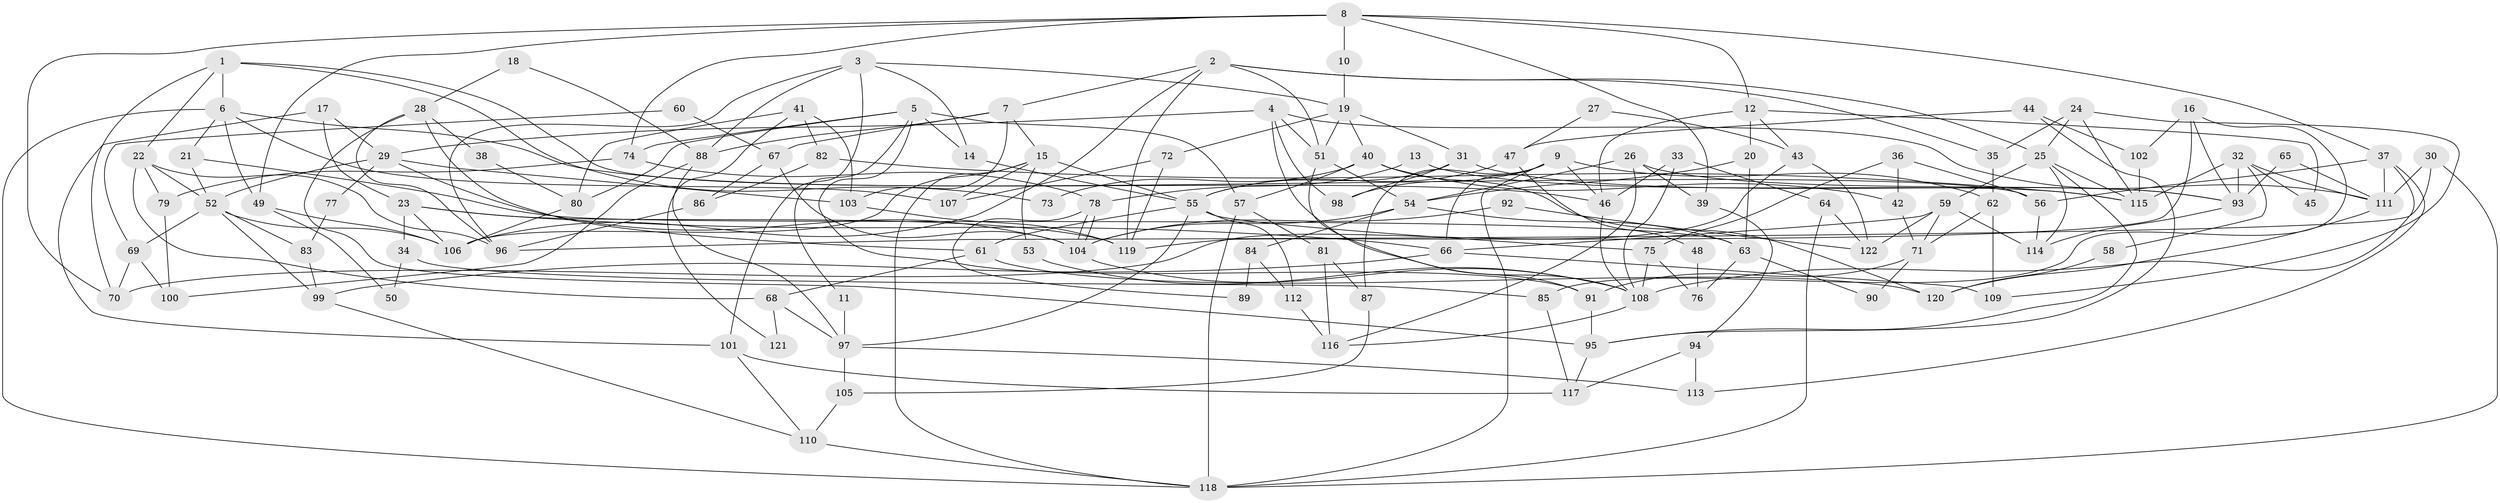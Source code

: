 // coarse degree distribution, {5: 0.2, 7: 0.058823529411764705, 8: 0.047058823529411764, 6: 0.15294117647058825, 2: 0.11764705882352941, 3: 0.21176470588235294, 4: 0.16470588235294117, 9: 0.03529411764705882, 19: 0.011764705882352941}
// Generated by graph-tools (version 1.1) at 2025/18/03/04/25 18:18:53]
// undirected, 122 vertices, 244 edges
graph export_dot {
graph [start="1"]
  node [color=gray90,style=filled];
  1;
  2;
  3;
  4;
  5;
  6;
  7;
  8;
  9;
  10;
  11;
  12;
  13;
  14;
  15;
  16;
  17;
  18;
  19;
  20;
  21;
  22;
  23;
  24;
  25;
  26;
  27;
  28;
  29;
  30;
  31;
  32;
  33;
  34;
  35;
  36;
  37;
  38;
  39;
  40;
  41;
  42;
  43;
  44;
  45;
  46;
  47;
  48;
  49;
  50;
  51;
  52;
  53;
  54;
  55;
  56;
  57;
  58;
  59;
  60;
  61;
  62;
  63;
  64;
  65;
  66;
  67;
  68;
  69;
  70;
  71;
  72;
  73;
  74;
  75;
  76;
  77;
  78;
  79;
  80;
  81;
  82;
  83;
  84;
  85;
  86;
  87;
  88;
  89;
  90;
  91;
  92;
  93;
  94;
  95;
  96;
  97;
  98;
  99;
  100;
  101;
  102;
  103;
  104;
  105;
  106;
  107;
  108;
  109;
  110;
  111;
  112;
  113;
  114;
  115;
  116;
  117;
  118;
  119;
  120;
  121;
  122;
  1 -- 56;
  1 -- 22;
  1 -- 6;
  1 -- 70;
  1 -- 73;
  2 -- 7;
  2 -- 51;
  2 -- 25;
  2 -- 35;
  2 -- 106;
  2 -- 119;
  3 -- 14;
  3 -- 88;
  3 -- 19;
  3 -- 96;
  3 -- 101;
  4 -- 29;
  4 -- 108;
  4 -- 51;
  4 -- 98;
  4 -- 111;
  5 -- 80;
  5 -- 91;
  5 -- 11;
  5 -- 14;
  5 -- 57;
  5 -- 74;
  6 -- 118;
  6 -- 21;
  6 -- 46;
  6 -- 49;
  6 -- 107;
  7 -- 103;
  7 -- 15;
  7 -- 67;
  7 -- 88;
  8 -- 49;
  8 -- 70;
  8 -- 10;
  8 -- 12;
  8 -- 37;
  8 -- 39;
  8 -- 74;
  9 -- 46;
  9 -- 98;
  9 -- 62;
  9 -- 66;
  9 -- 87;
  9 -- 118;
  10 -- 19;
  11 -- 97;
  12 -- 46;
  12 -- 20;
  12 -- 43;
  12 -- 45;
  13 -- 115;
  13 -- 78;
  14 -- 55;
  15 -- 107;
  15 -- 118;
  15 -- 53;
  15 -- 55;
  15 -- 106;
  16 -- 93;
  16 -- 119;
  16 -- 85;
  16 -- 102;
  17 -- 23;
  17 -- 101;
  17 -- 29;
  18 -- 88;
  18 -- 28;
  19 -- 51;
  19 -- 31;
  19 -- 40;
  19 -- 72;
  20 -- 54;
  20 -- 63;
  21 -- 52;
  21 -- 63;
  22 -- 96;
  22 -- 79;
  22 -- 52;
  22 -- 68;
  23 -- 106;
  23 -- 66;
  23 -- 34;
  23 -- 119;
  24 -- 25;
  24 -- 109;
  24 -- 35;
  24 -- 115;
  25 -- 59;
  25 -- 95;
  25 -- 114;
  25 -- 115;
  26 -- 93;
  26 -- 54;
  26 -- 39;
  26 -- 116;
  27 -- 43;
  27 -- 47;
  28 -- 61;
  28 -- 95;
  28 -- 38;
  28 -- 96;
  29 -- 52;
  29 -- 77;
  29 -- 103;
  29 -- 104;
  30 -- 118;
  30 -- 96;
  30 -- 111;
  31 -- 55;
  31 -- 93;
  31 -- 98;
  32 -- 111;
  32 -- 115;
  32 -- 45;
  32 -- 58;
  32 -- 93;
  33 -- 46;
  33 -- 108;
  33 -- 64;
  34 -- 85;
  34 -- 50;
  35 -- 62;
  36 -- 56;
  36 -- 42;
  36 -- 75;
  37 -- 111;
  37 -- 56;
  37 -- 108;
  37 -- 113;
  38 -- 80;
  39 -- 94;
  40 -- 120;
  40 -- 42;
  40 -- 57;
  40 -- 73;
  41 -- 82;
  41 -- 103;
  41 -- 80;
  41 -- 121;
  42 -- 71;
  43 -- 122;
  43 -- 70;
  44 -- 102;
  44 -- 95;
  44 -- 47;
  46 -- 108;
  47 -- 55;
  47 -- 48;
  48 -- 76;
  49 -- 106;
  49 -- 50;
  51 -- 54;
  51 -- 91;
  52 -- 106;
  52 -- 69;
  52 -- 83;
  52 -- 99;
  53 -- 108;
  54 -- 63;
  54 -- 104;
  54 -- 84;
  55 -- 75;
  55 -- 61;
  55 -- 97;
  55 -- 112;
  56 -- 114;
  57 -- 81;
  57 -- 118;
  58 -- 120;
  59 -- 66;
  59 -- 114;
  59 -- 71;
  59 -- 122;
  60 -- 69;
  60 -- 67;
  61 -- 68;
  61 -- 120;
  62 -- 71;
  62 -- 109;
  63 -- 76;
  63 -- 90;
  64 -- 118;
  64 -- 122;
  65 -- 111;
  65 -- 93;
  66 -- 99;
  66 -- 109;
  67 -- 104;
  67 -- 86;
  68 -- 97;
  68 -- 121;
  69 -- 70;
  69 -- 100;
  71 -- 90;
  71 -- 91;
  72 -- 119;
  72 -- 107;
  74 -- 78;
  74 -- 79;
  75 -- 108;
  75 -- 76;
  77 -- 83;
  78 -- 104;
  78 -- 104;
  78 -- 89;
  79 -- 100;
  80 -- 106;
  81 -- 116;
  81 -- 87;
  82 -- 86;
  82 -- 115;
  83 -- 99;
  84 -- 112;
  84 -- 89;
  85 -- 117;
  86 -- 96;
  87 -- 105;
  88 -- 97;
  88 -- 100;
  91 -- 95;
  92 -- 122;
  92 -- 104;
  93 -- 114;
  94 -- 113;
  94 -- 117;
  95 -- 117;
  97 -- 105;
  97 -- 113;
  99 -- 110;
  101 -- 117;
  101 -- 110;
  102 -- 115;
  103 -- 119;
  104 -- 108;
  105 -- 110;
  108 -- 116;
  110 -- 118;
  111 -- 120;
  112 -- 116;
}
